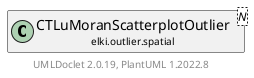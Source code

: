 @startuml
    remove .*\.(Instance|Par|Parameterizer|Factory)$
    set namespaceSeparator none
    hide empty fields
    hide empty methods

    class "<size:14>CTLuMoranScatterplotOutlier.Par\n<size:10>elki.outlier.spatial" as elki.outlier.spatial.CTLuMoranScatterplotOutlier.Par<N> {
        +make(): CTLuMoranScatterplotOutlier<N>
    }

    abstract class "<size:14>AbstractNeighborhoodOutlier.Par\n<size:10>elki.outlier.spatial" as elki.outlier.spatial.AbstractNeighborhoodOutlier.Par<N>
    class "<size:14>CTLuMoranScatterplotOutlier\n<size:10>elki.outlier.spatial" as elki.outlier.spatial.CTLuMoranScatterplotOutlier<N> [[CTLuMoranScatterplotOutlier.html]]

    elki.outlier.spatial.AbstractNeighborhoodOutlier.Par <|-- elki.outlier.spatial.CTLuMoranScatterplotOutlier.Par
    elki.outlier.spatial.CTLuMoranScatterplotOutlier +-- elki.outlier.spatial.CTLuMoranScatterplotOutlier.Par

    center footer UMLDoclet 2.0.19, PlantUML 1.2022.8
@enduml
